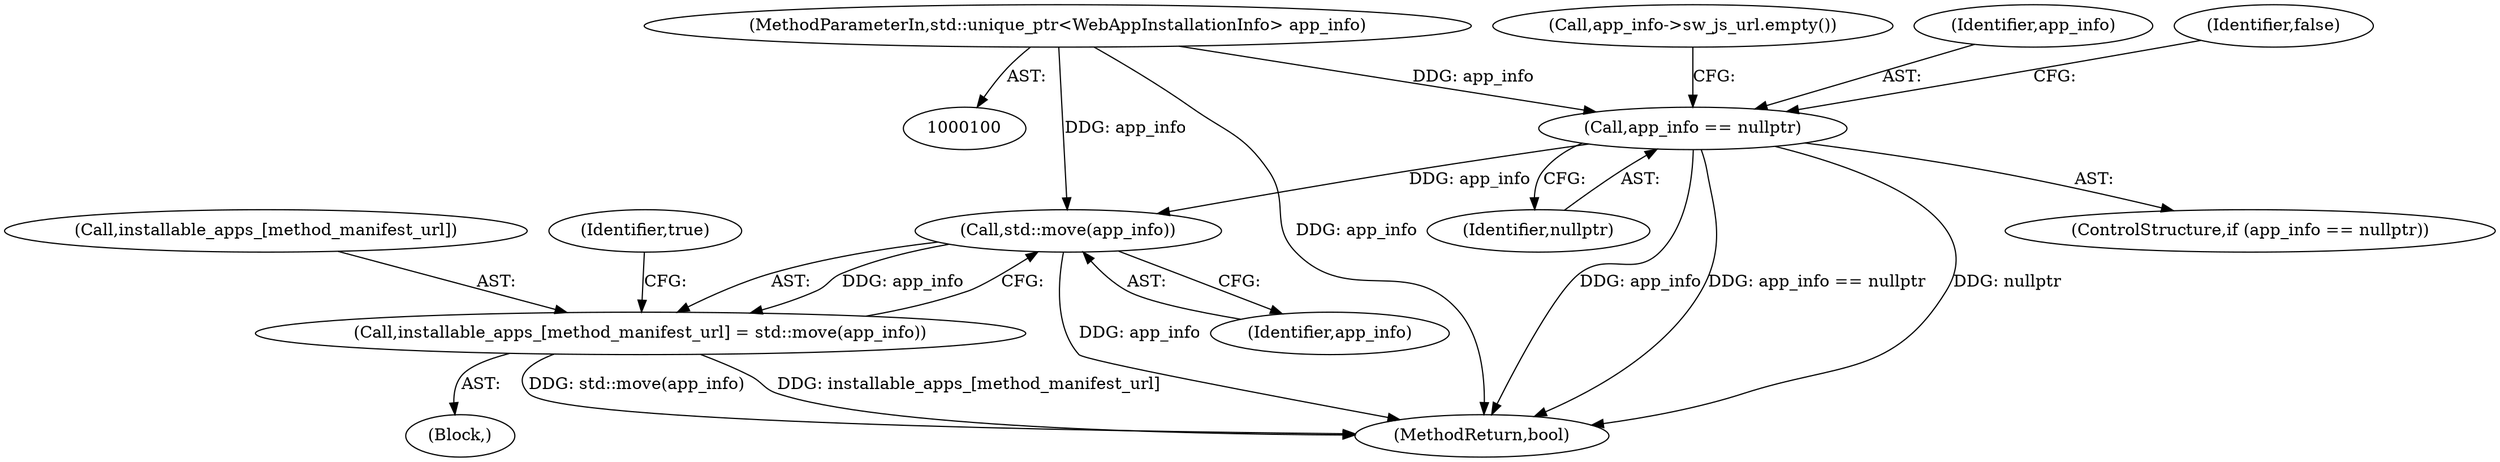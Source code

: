 digraph "0_Chrome_562da5192ff110199fe290bdb7ea76d8118071fd@API" {
"1000249" [label="(Call,std::move(app_info))"];
"1000106" [label="(Call,app_info == nullptr)"];
"1000103" [label="(MethodParameterIn,std::unique_ptr<WebAppInstallationInfo> app_info)"];
"1000245" [label="(Call,installable_apps_[method_manifest_url] = std::move(app_info))"];
"1000103" [label="(MethodParameterIn,std::unique_ptr<WebAppInstallationInfo> app_info)"];
"1000246" [label="(Call,installable_apps_[method_manifest_url])"];
"1000108" [label="(Identifier,nullptr)"];
"1000105" [label="(ControlStructure,if (app_info == nullptr))"];
"1000249" [label="(Call,std::move(app_info))"];
"1000106" [label="(Call,app_info == nullptr)"];
"1000113" [label="(Call,app_info->sw_js_url.empty())"];
"1000104" [label="(Block,)"];
"1000252" [label="(Identifier,true)"];
"1000245" [label="(Call,installable_apps_[method_manifest_url] = std::move(app_info))"];
"1000253" [label="(MethodReturn,bool)"];
"1000250" [label="(Identifier,app_info)"];
"1000107" [label="(Identifier,app_info)"];
"1000110" [label="(Identifier,false)"];
"1000249" -> "1000245"  [label="AST: "];
"1000249" -> "1000250"  [label="CFG: "];
"1000250" -> "1000249"  [label="AST: "];
"1000245" -> "1000249"  [label="CFG: "];
"1000249" -> "1000253"  [label="DDG: app_info"];
"1000249" -> "1000245"  [label="DDG: app_info"];
"1000106" -> "1000249"  [label="DDG: app_info"];
"1000103" -> "1000249"  [label="DDG: app_info"];
"1000106" -> "1000105"  [label="AST: "];
"1000106" -> "1000108"  [label="CFG: "];
"1000107" -> "1000106"  [label="AST: "];
"1000108" -> "1000106"  [label="AST: "];
"1000110" -> "1000106"  [label="CFG: "];
"1000113" -> "1000106"  [label="CFG: "];
"1000106" -> "1000253"  [label="DDG: nullptr"];
"1000106" -> "1000253"  [label="DDG: app_info"];
"1000106" -> "1000253"  [label="DDG: app_info == nullptr"];
"1000103" -> "1000106"  [label="DDG: app_info"];
"1000103" -> "1000100"  [label="AST: "];
"1000103" -> "1000253"  [label="DDG: app_info"];
"1000245" -> "1000104"  [label="AST: "];
"1000246" -> "1000245"  [label="AST: "];
"1000252" -> "1000245"  [label="CFG: "];
"1000245" -> "1000253"  [label="DDG: installable_apps_[method_manifest_url]"];
"1000245" -> "1000253"  [label="DDG: std::move(app_info)"];
}
